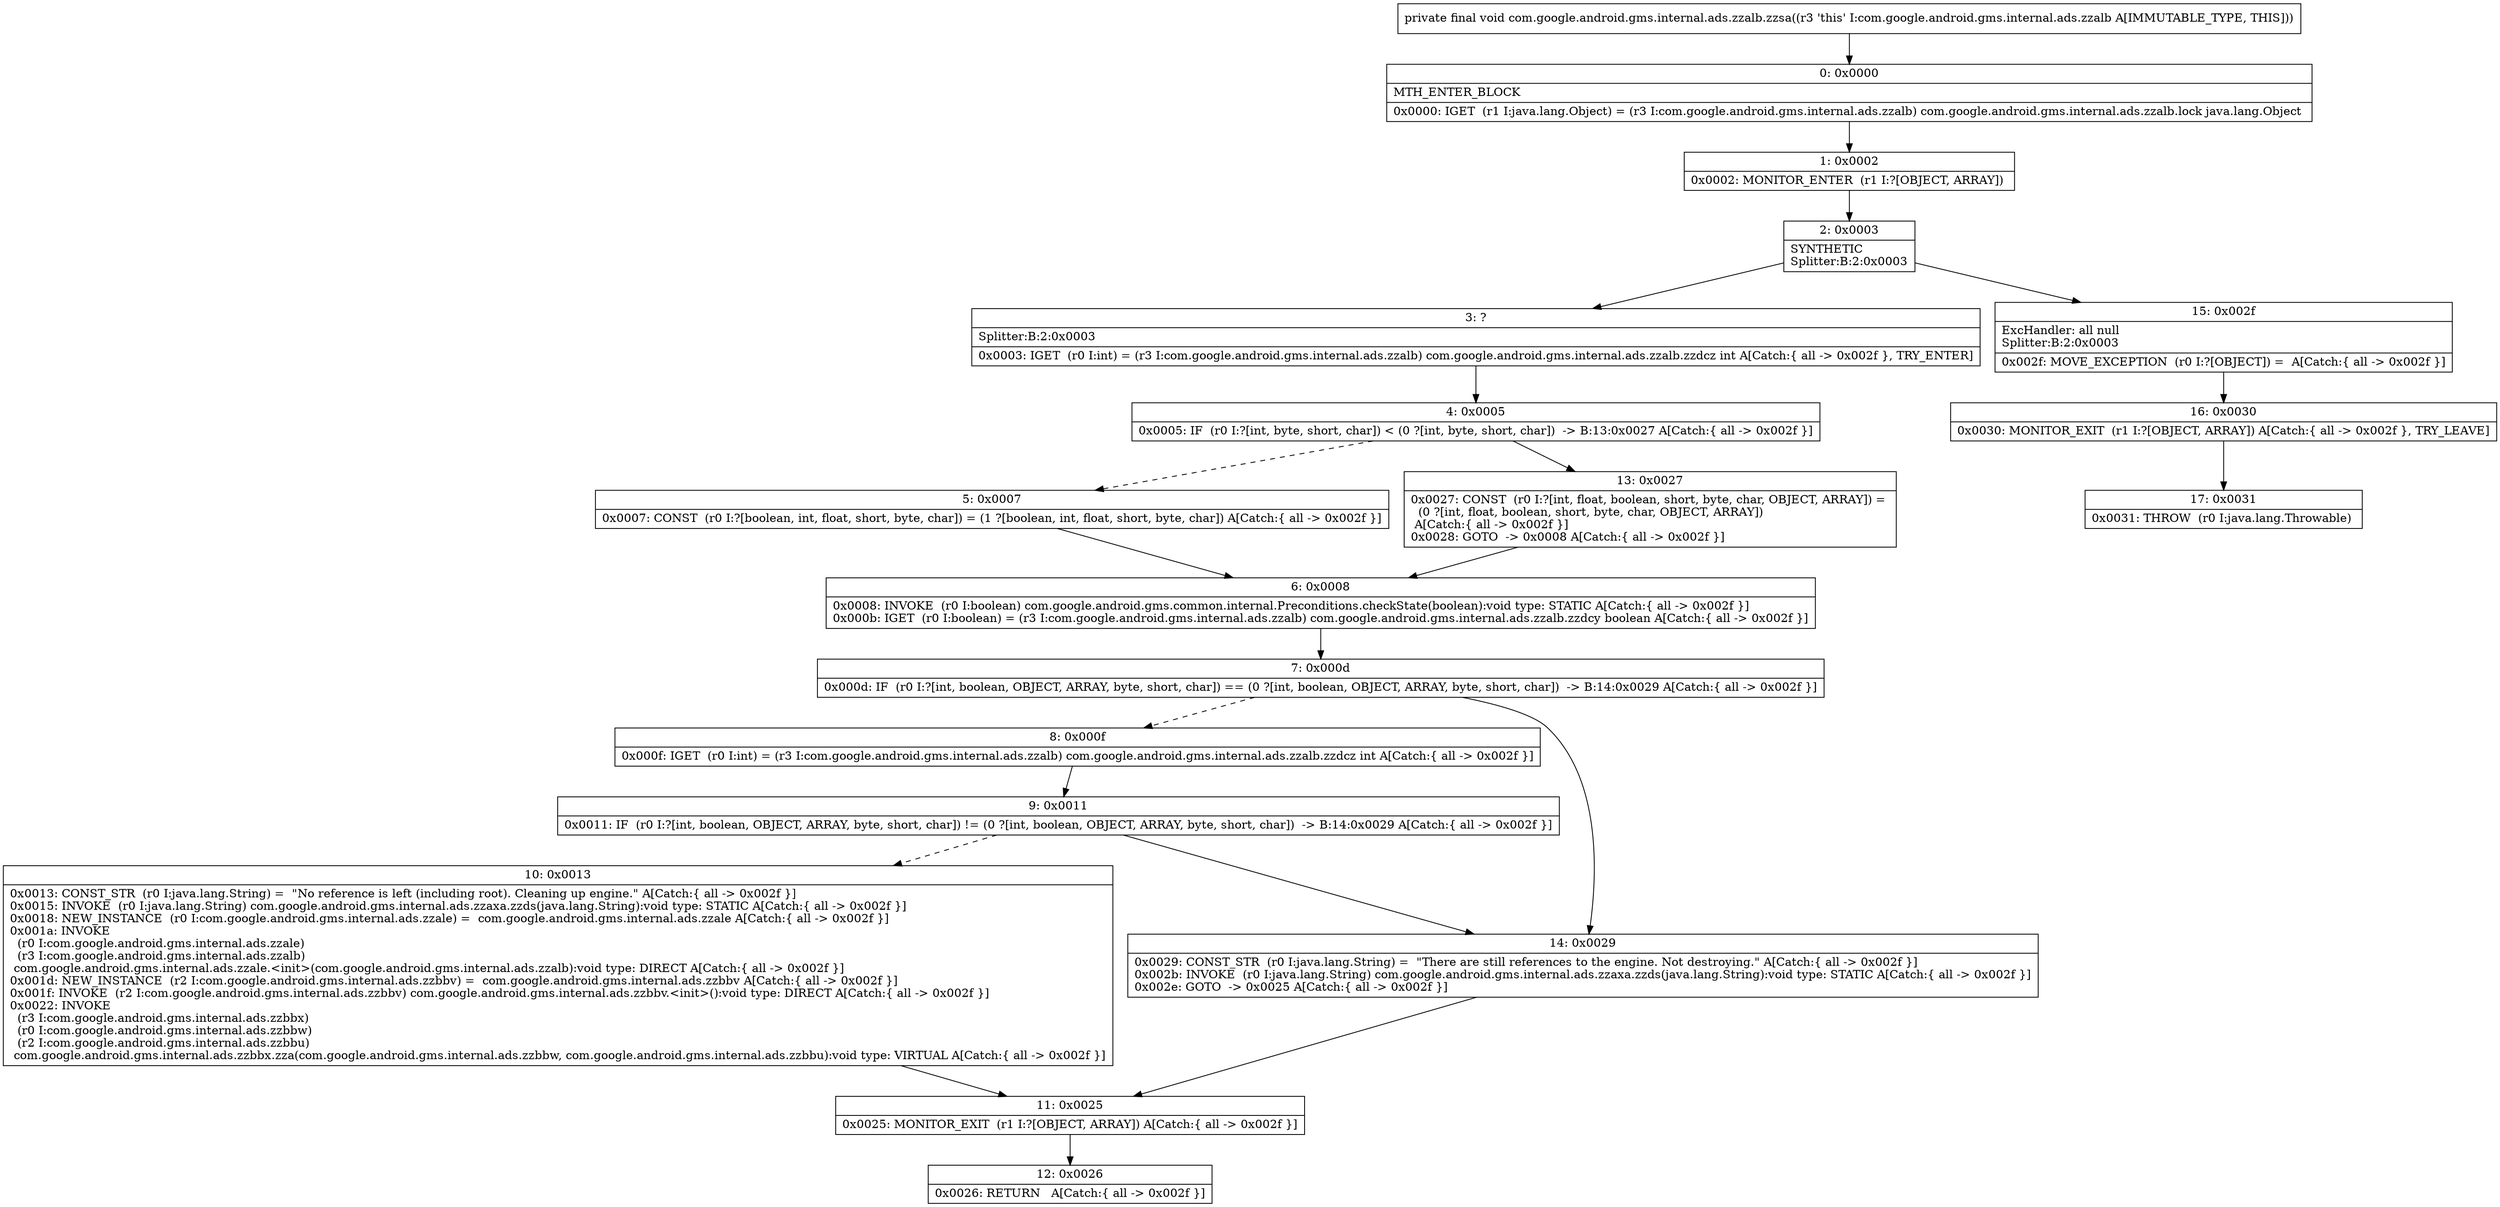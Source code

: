 digraph "CFG forcom.google.android.gms.internal.ads.zzalb.zzsa()V" {
Node_0 [shape=record,label="{0\:\ 0x0000|MTH_ENTER_BLOCK\l|0x0000: IGET  (r1 I:java.lang.Object) = (r3 I:com.google.android.gms.internal.ads.zzalb) com.google.android.gms.internal.ads.zzalb.lock java.lang.Object \l}"];
Node_1 [shape=record,label="{1\:\ 0x0002|0x0002: MONITOR_ENTER  (r1 I:?[OBJECT, ARRAY]) \l}"];
Node_2 [shape=record,label="{2\:\ 0x0003|SYNTHETIC\lSplitter:B:2:0x0003\l}"];
Node_3 [shape=record,label="{3\:\ ?|Splitter:B:2:0x0003\l|0x0003: IGET  (r0 I:int) = (r3 I:com.google.android.gms.internal.ads.zzalb) com.google.android.gms.internal.ads.zzalb.zzdcz int A[Catch:\{ all \-\> 0x002f \}, TRY_ENTER]\l}"];
Node_4 [shape=record,label="{4\:\ 0x0005|0x0005: IF  (r0 I:?[int, byte, short, char]) \< (0 ?[int, byte, short, char])  \-\> B:13:0x0027 A[Catch:\{ all \-\> 0x002f \}]\l}"];
Node_5 [shape=record,label="{5\:\ 0x0007|0x0007: CONST  (r0 I:?[boolean, int, float, short, byte, char]) = (1 ?[boolean, int, float, short, byte, char]) A[Catch:\{ all \-\> 0x002f \}]\l}"];
Node_6 [shape=record,label="{6\:\ 0x0008|0x0008: INVOKE  (r0 I:boolean) com.google.android.gms.common.internal.Preconditions.checkState(boolean):void type: STATIC A[Catch:\{ all \-\> 0x002f \}]\l0x000b: IGET  (r0 I:boolean) = (r3 I:com.google.android.gms.internal.ads.zzalb) com.google.android.gms.internal.ads.zzalb.zzdcy boolean A[Catch:\{ all \-\> 0x002f \}]\l}"];
Node_7 [shape=record,label="{7\:\ 0x000d|0x000d: IF  (r0 I:?[int, boolean, OBJECT, ARRAY, byte, short, char]) == (0 ?[int, boolean, OBJECT, ARRAY, byte, short, char])  \-\> B:14:0x0029 A[Catch:\{ all \-\> 0x002f \}]\l}"];
Node_8 [shape=record,label="{8\:\ 0x000f|0x000f: IGET  (r0 I:int) = (r3 I:com.google.android.gms.internal.ads.zzalb) com.google.android.gms.internal.ads.zzalb.zzdcz int A[Catch:\{ all \-\> 0x002f \}]\l}"];
Node_9 [shape=record,label="{9\:\ 0x0011|0x0011: IF  (r0 I:?[int, boolean, OBJECT, ARRAY, byte, short, char]) != (0 ?[int, boolean, OBJECT, ARRAY, byte, short, char])  \-\> B:14:0x0029 A[Catch:\{ all \-\> 0x002f \}]\l}"];
Node_10 [shape=record,label="{10\:\ 0x0013|0x0013: CONST_STR  (r0 I:java.lang.String) =  \"No reference is left (including root). Cleaning up engine.\" A[Catch:\{ all \-\> 0x002f \}]\l0x0015: INVOKE  (r0 I:java.lang.String) com.google.android.gms.internal.ads.zzaxa.zzds(java.lang.String):void type: STATIC A[Catch:\{ all \-\> 0x002f \}]\l0x0018: NEW_INSTANCE  (r0 I:com.google.android.gms.internal.ads.zzale) =  com.google.android.gms.internal.ads.zzale A[Catch:\{ all \-\> 0x002f \}]\l0x001a: INVOKE  \l  (r0 I:com.google.android.gms.internal.ads.zzale)\l  (r3 I:com.google.android.gms.internal.ads.zzalb)\l com.google.android.gms.internal.ads.zzale.\<init\>(com.google.android.gms.internal.ads.zzalb):void type: DIRECT A[Catch:\{ all \-\> 0x002f \}]\l0x001d: NEW_INSTANCE  (r2 I:com.google.android.gms.internal.ads.zzbbv) =  com.google.android.gms.internal.ads.zzbbv A[Catch:\{ all \-\> 0x002f \}]\l0x001f: INVOKE  (r2 I:com.google.android.gms.internal.ads.zzbbv) com.google.android.gms.internal.ads.zzbbv.\<init\>():void type: DIRECT A[Catch:\{ all \-\> 0x002f \}]\l0x0022: INVOKE  \l  (r3 I:com.google.android.gms.internal.ads.zzbbx)\l  (r0 I:com.google.android.gms.internal.ads.zzbbw)\l  (r2 I:com.google.android.gms.internal.ads.zzbbu)\l com.google.android.gms.internal.ads.zzbbx.zza(com.google.android.gms.internal.ads.zzbbw, com.google.android.gms.internal.ads.zzbbu):void type: VIRTUAL A[Catch:\{ all \-\> 0x002f \}]\l}"];
Node_11 [shape=record,label="{11\:\ 0x0025|0x0025: MONITOR_EXIT  (r1 I:?[OBJECT, ARRAY]) A[Catch:\{ all \-\> 0x002f \}]\l}"];
Node_12 [shape=record,label="{12\:\ 0x0026|0x0026: RETURN   A[Catch:\{ all \-\> 0x002f \}]\l}"];
Node_13 [shape=record,label="{13\:\ 0x0027|0x0027: CONST  (r0 I:?[int, float, boolean, short, byte, char, OBJECT, ARRAY]) = \l  (0 ?[int, float, boolean, short, byte, char, OBJECT, ARRAY])\l A[Catch:\{ all \-\> 0x002f \}]\l0x0028: GOTO  \-\> 0x0008 A[Catch:\{ all \-\> 0x002f \}]\l}"];
Node_14 [shape=record,label="{14\:\ 0x0029|0x0029: CONST_STR  (r0 I:java.lang.String) =  \"There are still references to the engine. Not destroying.\" A[Catch:\{ all \-\> 0x002f \}]\l0x002b: INVOKE  (r0 I:java.lang.String) com.google.android.gms.internal.ads.zzaxa.zzds(java.lang.String):void type: STATIC A[Catch:\{ all \-\> 0x002f \}]\l0x002e: GOTO  \-\> 0x0025 A[Catch:\{ all \-\> 0x002f \}]\l}"];
Node_15 [shape=record,label="{15\:\ 0x002f|ExcHandler: all null\lSplitter:B:2:0x0003\l|0x002f: MOVE_EXCEPTION  (r0 I:?[OBJECT]) =  A[Catch:\{ all \-\> 0x002f \}]\l}"];
Node_16 [shape=record,label="{16\:\ 0x0030|0x0030: MONITOR_EXIT  (r1 I:?[OBJECT, ARRAY]) A[Catch:\{ all \-\> 0x002f \}, TRY_LEAVE]\l}"];
Node_17 [shape=record,label="{17\:\ 0x0031|0x0031: THROW  (r0 I:java.lang.Throwable) \l}"];
MethodNode[shape=record,label="{private final void com.google.android.gms.internal.ads.zzalb.zzsa((r3 'this' I:com.google.android.gms.internal.ads.zzalb A[IMMUTABLE_TYPE, THIS])) }"];
MethodNode -> Node_0;
Node_0 -> Node_1;
Node_1 -> Node_2;
Node_2 -> Node_3;
Node_2 -> Node_15;
Node_3 -> Node_4;
Node_4 -> Node_5[style=dashed];
Node_4 -> Node_13;
Node_5 -> Node_6;
Node_6 -> Node_7;
Node_7 -> Node_8[style=dashed];
Node_7 -> Node_14;
Node_8 -> Node_9;
Node_9 -> Node_10[style=dashed];
Node_9 -> Node_14;
Node_10 -> Node_11;
Node_11 -> Node_12;
Node_13 -> Node_6;
Node_14 -> Node_11;
Node_15 -> Node_16;
Node_16 -> Node_17;
}

